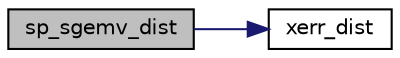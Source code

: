 digraph "sp_sgemv_dist"
{
 // LATEX_PDF_SIZE
  edge [fontname="Helvetica",fontsize="10",labelfontname="Helvetica",labelfontsize="10"];
  node [fontname="Helvetica",fontsize="10",shape=record];
  rankdir="LR";
  Node1 [label="sp_sgemv_dist",height=0.2,width=0.4,color="black", fillcolor="grey75", style="filled", fontcolor="black",tooltip="SpGEMV."];
  Node1 -> Node2 [color="midnightblue",fontsize="10",style="solid",fontname="Helvetica"];
  Node2 [label="xerr_dist",height=0.2,width=0.4,color="black", fillcolor="white", style="filled",URL="$superlu__defs_8h.html#a0d728f1da812b1373a0e58ff81f6a711",tooltip=" "];
}
